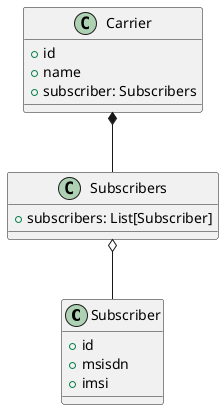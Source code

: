 @startuml
class Subscriber {
    +id
    +msisdn
    +imsi
}

class Subscribers {
  +subscribers: List[Subscriber]
}

Subscribers o-- Subscriber

class Carrier {
    +id
    +name
    +subscriber: Subscribers
}

Carrier *-- Subscribers


@enduml
